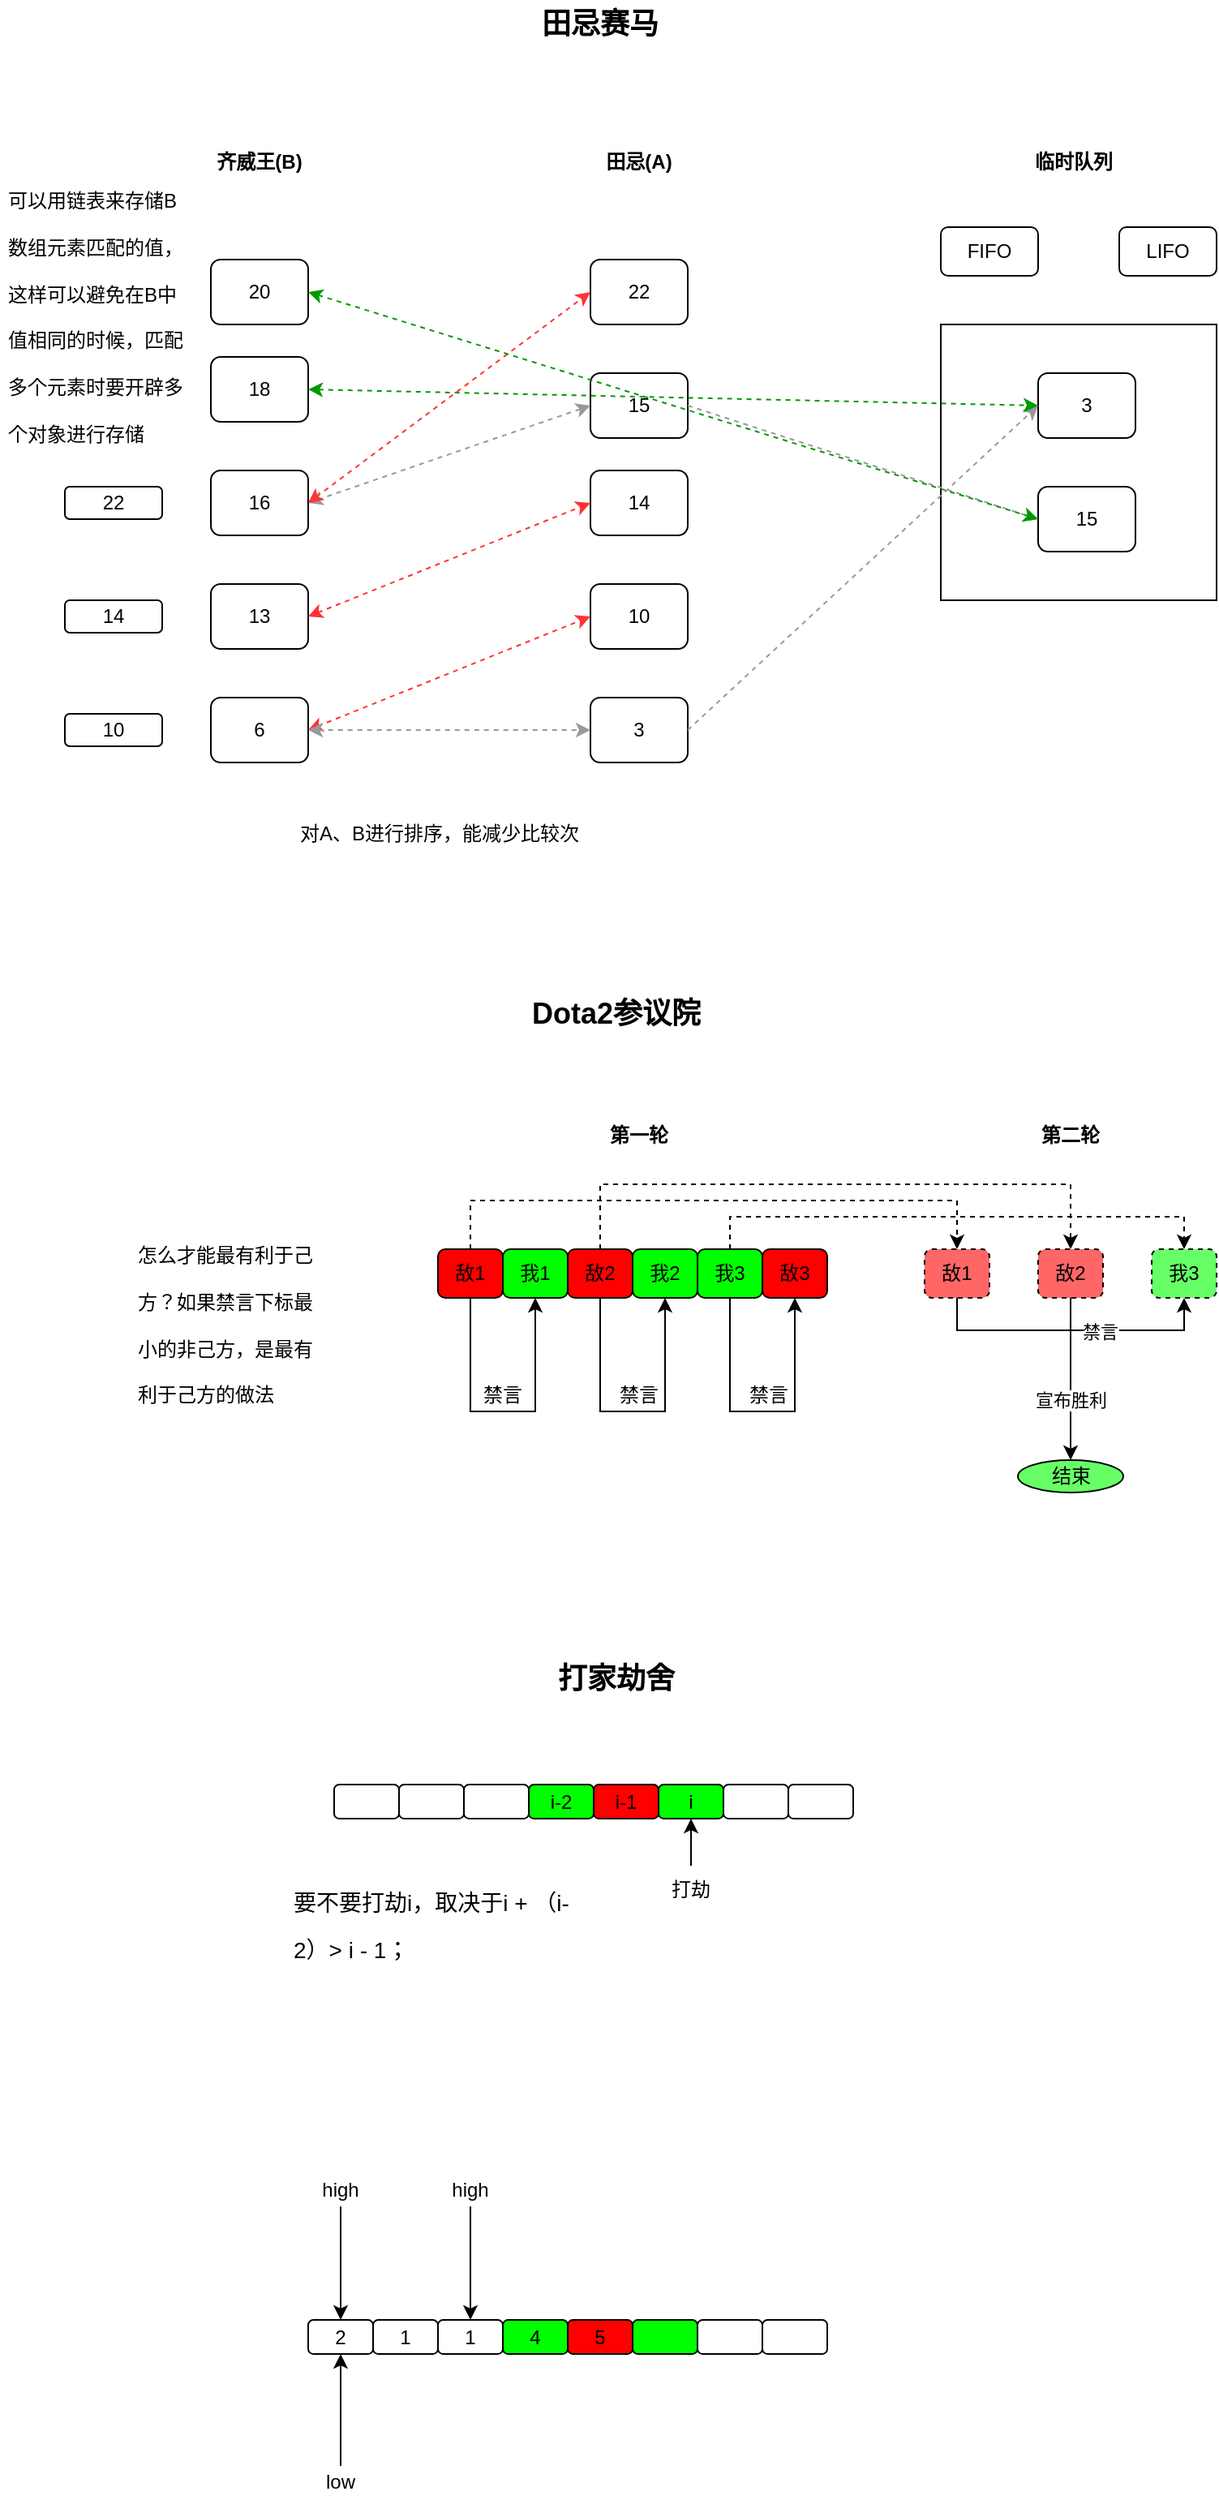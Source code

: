 <mxfile version="15.2.9" type="github">
  <diagram id="M8B92jB95uVXwZjkqpSg" name="第 1 页">
    <mxGraphModel dx="1036" dy="580" grid="1" gridSize="10" guides="1" tooltips="1" connect="1" arrows="1" fold="1" page="1" pageScale="1" pageWidth="827" pageHeight="1169" math="0" shadow="0">
      <root>
        <mxCell id="0" />
        <mxCell id="1" parent="0" />
        <mxCell id="XkrVDyB-vq-3rI1GUVId-1" value="&lt;b&gt;&lt;font style=&quot;font-size: 18px&quot;&gt;田忌赛马&lt;/font&gt;&lt;/b&gt;" style="text;html=1;strokeColor=none;fillColor=none;align=center;verticalAlign=middle;whiteSpace=wrap;rounded=0;fontSize=16;" parent="1" vertex="1">
          <mxGeometry x="350" y="30" width="80" height="30" as="geometry" />
        </mxCell>
        <mxCell id="uETBXoT33YP5iFmjCPUC-2" value="&lt;b&gt;齐威王(B)&lt;/b&gt;" style="text;html=1;strokeColor=none;fillColor=none;align=center;verticalAlign=middle;whiteSpace=wrap;rounded=0;" parent="1" vertex="1">
          <mxGeometry x="150" y="120" width="60" height="20" as="geometry" />
        </mxCell>
        <mxCell id="uETBXoT33YP5iFmjCPUC-3" value="&lt;b&gt;田忌(A)&lt;/b&gt;" style="text;html=1;strokeColor=none;fillColor=none;align=center;verticalAlign=middle;whiteSpace=wrap;rounded=0;" parent="1" vertex="1">
          <mxGeometry x="386" y="120" width="56" height="20" as="geometry" />
        </mxCell>
        <mxCell id="uETBXoT33YP5iFmjCPUC-4" value="20" style="rounded=1;whiteSpace=wrap;html=1;" parent="1" vertex="1">
          <mxGeometry x="150" y="190" width="60" height="40" as="geometry" />
        </mxCell>
        <mxCell id="uETBXoT33YP5iFmjCPUC-5" value="18" style="rounded=1;whiteSpace=wrap;html=1;" parent="1" vertex="1">
          <mxGeometry x="150" y="250" width="60" height="40" as="geometry" />
        </mxCell>
        <mxCell id="uETBXoT33YP5iFmjCPUC-6" value="16" style="rounded=1;whiteSpace=wrap;html=1;" parent="1" vertex="1">
          <mxGeometry x="150" y="320" width="60" height="40" as="geometry" />
        </mxCell>
        <mxCell id="uETBXoT33YP5iFmjCPUC-7" value="13" style="rounded=1;whiteSpace=wrap;html=1;" parent="1" vertex="1">
          <mxGeometry x="150" y="390" width="60" height="40" as="geometry" />
        </mxCell>
        <mxCell id="uETBXoT33YP5iFmjCPUC-8" value="6" style="rounded=1;whiteSpace=wrap;html=1;" parent="1" vertex="1">
          <mxGeometry x="150" y="460" width="60" height="40" as="geometry" />
        </mxCell>
        <mxCell id="uETBXoT33YP5iFmjCPUC-9" value="22" style="rounded=1;whiteSpace=wrap;html=1;" parent="1" vertex="1">
          <mxGeometry x="384" y="190" width="60" height="40" as="geometry" />
        </mxCell>
        <mxCell id="uETBXoT33YP5iFmjCPUC-10" value="15" style="rounded=1;whiteSpace=wrap;html=1;" parent="1" vertex="1">
          <mxGeometry x="384" y="260" width="60" height="40" as="geometry" />
        </mxCell>
        <mxCell id="uETBXoT33YP5iFmjCPUC-11" value="14" style="rounded=1;whiteSpace=wrap;html=1;" parent="1" vertex="1">
          <mxGeometry x="384" y="320" width="60" height="40" as="geometry" />
        </mxCell>
        <mxCell id="uETBXoT33YP5iFmjCPUC-12" value="10" style="rounded=1;whiteSpace=wrap;html=1;" parent="1" vertex="1">
          <mxGeometry x="384" y="390" width="60" height="40" as="geometry" />
        </mxCell>
        <mxCell id="uETBXoT33YP5iFmjCPUC-13" value="3" style="rounded=1;whiteSpace=wrap;html=1;" parent="1" vertex="1">
          <mxGeometry x="384" y="460" width="60" height="40" as="geometry" />
        </mxCell>
        <mxCell id="uETBXoT33YP5iFmjCPUC-14" value="" style="whiteSpace=wrap;html=1;aspect=fixed;" parent="1" vertex="1">
          <mxGeometry x="600" y="230" width="170" height="170" as="geometry" />
        </mxCell>
        <mxCell id="uETBXoT33YP5iFmjCPUC-15" value="FIFO" style="rounded=1;whiteSpace=wrap;html=1;" parent="1" vertex="1">
          <mxGeometry x="600" y="170" width="60" height="30" as="geometry" />
        </mxCell>
        <mxCell id="uETBXoT33YP5iFmjCPUC-16" value="LIFO" style="rounded=1;whiteSpace=wrap;html=1;" parent="1" vertex="1">
          <mxGeometry x="710" y="170" width="60" height="30" as="geometry" />
        </mxCell>
        <mxCell id="uETBXoT33YP5iFmjCPUC-21" value="3" style="rounded=1;whiteSpace=wrap;html=1;" parent="1" vertex="1">
          <mxGeometry x="660" y="260" width="60" height="40" as="geometry" />
        </mxCell>
        <mxCell id="uETBXoT33YP5iFmjCPUC-22" style="rounded=0;orthogonalLoop=1;jettySize=auto;html=1;exitX=1;exitY=0.5;exitDx=0;exitDy=0;entryX=0;entryY=0.5;entryDx=0;entryDy=0;dashed=1;strokeColor=#999999;" parent="1" source="uETBXoT33YP5iFmjCPUC-13" target="uETBXoT33YP5iFmjCPUC-21" edge="1">
          <mxGeometry relative="1" as="geometry" />
        </mxCell>
        <mxCell id="uETBXoT33YP5iFmjCPUC-23" value="" style="endArrow=classic;startArrow=classic;html=1;dashed=1;strokeColor=#FF3333;entryX=0;entryY=0.5;entryDx=0;entryDy=0;exitX=1;exitY=0.5;exitDx=0;exitDy=0;" parent="1" source="uETBXoT33YP5iFmjCPUC-8" target="uETBXoT33YP5iFmjCPUC-12" edge="1">
          <mxGeometry width="50" height="50" relative="1" as="geometry">
            <mxPoint x="230" y="490" as="sourcePoint" />
            <mxPoint x="280" y="440" as="targetPoint" />
            <Array as="points" />
          </mxGeometry>
        </mxCell>
        <mxCell id="uETBXoT33YP5iFmjCPUC-24" value="" style="endArrow=classic;startArrow=classic;html=1;dashed=1;strokeColor=#999999;entryX=0;entryY=0.5;entryDx=0;entryDy=0;exitX=1;exitY=0.5;exitDx=0;exitDy=0;" parent="1" source="uETBXoT33YP5iFmjCPUC-8" target="uETBXoT33YP5iFmjCPUC-13" edge="1">
          <mxGeometry width="50" height="50" relative="1" as="geometry">
            <mxPoint x="240" y="510" as="sourcePoint" />
            <mxPoint x="290" y="460" as="targetPoint" />
            <Array as="points" />
          </mxGeometry>
        </mxCell>
        <mxCell id="uETBXoT33YP5iFmjCPUC-25" value="" style="endArrow=classic;startArrow=classic;html=1;dashed=1;strokeColor=#FF3333;entryX=0;entryY=0.5;entryDx=0;entryDy=0;exitX=1;exitY=0.5;exitDx=0;exitDy=0;" parent="1" edge="1">
          <mxGeometry width="50" height="50" relative="1" as="geometry">
            <mxPoint x="210" y="410" as="sourcePoint" />
            <mxPoint x="384" y="340" as="targetPoint" />
            <Array as="points" />
          </mxGeometry>
        </mxCell>
        <mxCell id="uETBXoT33YP5iFmjCPUC-26" value="" style="endArrow=classic;startArrow=classic;html=1;dashed=1;strokeColor=#999999;entryX=0;entryY=0.5;entryDx=0;entryDy=0;exitX=1;exitY=0.5;exitDx=0;exitDy=0;" parent="1" target="uETBXoT33YP5iFmjCPUC-10" edge="1">
          <mxGeometry width="50" height="50" relative="1" as="geometry">
            <mxPoint x="210" y="340" as="sourcePoint" />
            <mxPoint x="384" y="270" as="targetPoint" />
            <Array as="points" />
          </mxGeometry>
        </mxCell>
        <mxCell id="uETBXoT33YP5iFmjCPUC-27" value="15" style="rounded=1;whiteSpace=wrap;html=1;" parent="1" vertex="1">
          <mxGeometry x="660" y="330" width="60" height="40" as="geometry" />
        </mxCell>
        <mxCell id="uETBXoT33YP5iFmjCPUC-28" value="" style="endArrow=classic;html=1;dashed=1;strokeColor=#999999;entryX=0;entryY=0.5;entryDx=0;entryDy=0;exitX=1;exitY=0.5;exitDx=0;exitDy=0;" parent="1" source="uETBXoT33YP5iFmjCPUC-10" target="uETBXoT33YP5iFmjCPUC-27" edge="1">
          <mxGeometry width="50" height="50" relative="1" as="geometry">
            <mxPoint x="450" y="310" as="sourcePoint" />
            <mxPoint x="500" y="260" as="targetPoint" />
          </mxGeometry>
        </mxCell>
        <mxCell id="uETBXoT33YP5iFmjCPUC-31" value="" style="endArrow=classic;startArrow=classic;html=1;dashed=1;strokeColor=#FF3333;entryX=0;entryY=0.5;entryDx=0;entryDy=0;" parent="1" target="uETBXoT33YP5iFmjCPUC-9" edge="1">
          <mxGeometry width="50" height="50" relative="1" as="geometry">
            <mxPoint x="210" y="340" as="sourcePoint" />
            <mxPoint x="380" y="280" as="targetPoint" />
            <Array as="points">
              <mxPoint x="210" y="340" />
            </Array>
          </mxGeometry>
        </mxCell>
        <mxCell id="uETBXoT33YP5iFmjCPUC-33" value="" style="endArrow=classic;startArrow=classic;html=1;dashed=1;strokeColor=#009900;entryX=0;entryY=0.5;entryDx=0;entryDy=0;" parent="1" target="uETBXoT33YP5iFmjCPUC-21" edge="1">
          <mxGeometry width="50" height="50" relative="1" as="geometry">
            <mxPoint x="210" y="270" as="sourcePoint" />
            <mxPoint x="384" y="140" as="targetPoint" />
            <Array as="points">
              <mxPoint x="210" y="270" />
            </Array>
          </mxGeometry>
        </mxCell>
        <mxCell id="uETBXoT33YP5iFmjCPUC-34" value="" style="endArrow=classic;startArrow=classic;html=1;dashed=1;strokeColor=#009900;" parent="1" edge="1">
          <mxGeometry width="50" height="50" relative="1" as="geometry">
            <mxPoint x="210" y="210" as="sourcePoint" />
            <mxPoint x="660" y="350" as="targetPoint" />
            <Array as="points">
              <mxPoint x="210" y="210" />
            </Array>
          </mxGeometry>
        </mxCell>
        <mxCell id="uETBXoT33YP5iFmjCPUC-35" value="&lt;h1&gt;&lt;span style=&quot;font-weight: 400&quot;&gt;&lt;font style=&quot;font-size: 12px&quot;&gt;对A、B进行排序，能减少比较次数&lt;/font&gt;&lt;/span&gt;&lt;/h1&gt;" style="text;html=1;strokeColor=none;fillColor=none;spacing=5;spacingTop=-20;whiteSpace=wrap;overflow=hidden;rounded=0;" parent="1" vertex="1">
          <mxGeometry x="200" y="520" width="184" height="40" as="geometry" />
        </mxCell>
        <mxCell id="uETBXoT33YP5iFmjCPUC-36" value="&lt;b&gt;临时队列&lt;/b&gt;" style="text;html=1;strokeColor=none;fillColor=none;align=center;verticalAlign=middle;whiteSpace=wrap;rounded=0;" parent="1" vertex="1">
          <mxGeometry x="654" y="120" width="56" height="20" as="geometry" />
        </mxCell>
        <mxCell id="wKy2ZPvWkVKTDeK58-ts-1" value="10" style="rounded=1;whiteSpace=wrap;html=1;" parent="1" vertex="1">
          <mxGeometry x="60" y="470" width="60" height="20" as="geometry" />
        </mxCell>
        <mxCell id="wKy2ZPvWkVKTDeK58-ts-2" value="14" style="rounded=1;whiteSpace=wrap;html=1;" parent="1" vertex="1">
          <mxGeometry x="60" y="400" width="60" height="20" as="geometry" />
        </mxCell>
        <mxCell id="wKy2ZPvWkVKTDeK58-ts-3" value="22" style="rounded=1;whiteSpace=wrap;html=1;" parent="1" vertex="1">
          <mxGeometry x="60" y="330" width="60" height="20" as="geometry" />
        </mxCell>
        <mxCell id="wKy2ZPvWkVKTDeK58-ts-4" value="&lt;h1&gt;&lt;span style=&quot;font-size: 12px ; font-weight: 400&quot;&gt;可以用链表来存储B数组元素匹配的值，这样可以避免在B中值相同的时候，匹配多个元素时要开辟多个对象进行存储&lt;/span&gt;&lt;/h1&gt;" style="text;html=1;strokeColor=none;fillColor=none;spacing=5;spacingTop=-20;whiteSpace=wrap;overflow=hidden;rounded=0;" parent="1" vertex="1">
          <mxGeometry x="20" y="130" width="120" height="180" as="geometry" />
        </mxCell>
        <mxCell id="H4jwJU-knuI5IR78eF1o-2" value="&lt;b&gt;&lt;font style=&quot;font-size: 18px&quot;&gt;Dota2参议院&lt;/font&gt;&lt;/b&gt;" style="text;html=1;strokeColor=none;fillColor=none;align=center;verticalAlign=middle;whiteSpace=wrap;rounded=0;fontSize=16;" parent="1" vertex="1">
          <mxGeometry x="340" y="640" width="120" height="30" as="geometry" />
        </mxCell>
        <mxCell id="H4jwJU-knuI5IR78eF1o-10" style="edgeStyle=orthogonalEdgeStyle;rounded=0;orthogonalLoop=1;jettySize=auto;html=1;exitX=0.5;exitY=1;exitDx=0;exitDy=0;entryX=0.5;entryY=1;entryDx=0;entryDy=0;startArrow=none;" parent="1" source="H4jwJU-knuI5IR78eF1o-3" target="H4jwJU-knuI5IR78eF1o-4" edge="1">
          <mxGeometry relative="1" as="geometry">
            <mxPoint x="320" y="890" as="sourcePoint" />
            <Array as="points">
              <mxPoint x="310" y="900" />
              <mxPoint x="350" y="900" />
            </Array>
          </mxGeometry>
        </mxCell>
        <mxCell id="H4jwJU-knuI5IR78eF1o-24" style="edgeStyle=orthogonalEdgeStyle;rounded=0;orthogonalLoop=1;jettySize=auto;html=1;exitX=0.5;exitY=0;exitDx=0;exitDy=0;entryX=0.5;entryY=0;entryDx=0;entryDy=0;dashed=1;" parent="1" source="H4jwJU-knuI5IR78eF1o-3" target="H4jwJU-knuI5IR78eF1o-13" edge="1">
          <mxGeometry relative="1" as="geometry">
            <Array as="points">
              <mxPoint x="310" y="770" />
              <mxPoint x="610" y="770" />
            </Array>
          </mxGeometry>
        </mxCell>
        <mxCell id="H4jwJU-knuI5IR78eF1o-3" value="敌1" style="rounded=1;whiteSpace=wrap;html=1;fillColor=#FF0000;" parent="1" vertex="1">
          <mxGeometry x="290" y="800" width="40" height="30" as="geometry" />
        </mxCell>
        <mxCell id="H4jwJU-knuI5IR78eF1o-4" value="我1" style="rounded=1;whiteSpace=wrap;html=1;fillColor=#00FF00;" parent="1" vertex="1">
          <mxGeometry x="330" y="800" width="40" height="30" as="geometry" />
        </mxCell>
        <mxCell id="H4jwJU-knuI5IR78eF1o-14" style="edgeStyle=orthogonalEdgeStyle;rounded=0;orthogonalLoop=1;jettySize=auto;html=1;exitX=0.5;exitY=1;exitDx=0;exitDy=0;entryX=0.5;entryY=1;entryDx=0;entryDy=0;" parent="1" source="H4jwJU-knuI5IR78eF1o-5" target="H4jwJU-knuI5IR78eF1o-6" edge="1">
          <mxGeometry relative="1" as="geometry">
            <Array as="points">
              <mxPoint x="390" y="900" />
              <mxPoint x="430" y="900" />
            </Array>
          </mxGeometry>
        </mxCell>
        <mxCell id="H4jwJU-knuI5IR78eF1o-26" style="edgeStyle=orthogonalEdgeStyle;rounded=0;orthogonalLoop=1;jettySize=auto;html=1;exitX=0.5;exitY=0;exitDx=0;exitDy=0;entryX=0.5;entryY=0;entryDx=0;entryDy=0;dashed=1;" parent="1" source="H4jwJU-knuI5IR78eF1o-5" target="H4jwJU-knuI5IR78eF1o-18" edge="1">
          <mxGeometry relative="1" as="geometry">
            <Array as="points">
              <mxPoint x="390" y="760" />
              <mxPoint x="680" y="760" />
            </Array>
          </mxGeometry>
        </mxCell>
        <mxCell id="H4jwJU-knuI5IR78eF1o-5" value="敌2" style="rounded=1;whiteSpace=wrap;html=1;fillColor=#FF0000;" parent="1" vertex="1">
          <mxGeometry x="370" y="800" width="40" height="30" as="geometry" />
        </mxCell>
        <mxCell id="H4jwJU-knuI5IR78eF1o-6" value="我2" style="rounded=1;whiteSpace=wrap;html=1;fillColor=#00FF00;" parent="1" vertex="1">
          <mxGeometry x="410" y="800" width="40" height="30" as="geometry" />
        </mxCell>
        <mxCell id="H4jwJU-knuI5IR78eF1o-27" style="edgeStyle=orthogonalEdgeStyle;rounded=0;orthogonalLoop=1;jettySize=auto;html=1;exitX=0.5;exitY=0;exitDx=0;exitDy=0;entryX=0.5;entryY=0;entryDx=0;entryDy=0;dashed=1;" parent="1" source="H4jwJU-knuI5IR78eF1o-7" target="H4jwJU-knuI5IR78eF1o-21" edge="1">
          <mxGeometry relative="1" as="geometry">
            <Array as="points">
              <mxPoint x="470" y="780" />
              <mxPoint x="750" y="780" />
            </Array>
          </mxGeometry>
        </mxCell>
        <mxCell id="H4jwJU-knuI5IR78eF1o-7" value="我3" style="rounded=1;whiteSpace=wrap;html=1;fillColor=#00FF00;" parent="1" vertex="1">
          <mxGeometry x="450" y="800" width="40" height="30" as="geometry" />
        </mxCell>
        <mxCell id="H4jwJU-knuI5IR78eF1o-8" value="敌3" style="rounded=1;whiteSpace=wrap;html=1;fillColor=#FF0000;" parent="1" vertex="1">
          <mxGeometry x="490" y="800" width="40" height="30" as="geometry" />
        </mxCell>
        <mxCell id="H4jwJU-knuI5IR78eF1o-9" value="&lt;h1&gt;&lt;font style=&quot;font-size: 12px ; font-weight: normal&quot;&gt;怎么才能最有利于己方？如果禁言下标最小的非己方，是最有利于己方的做法&lt;/font&gt;&lt;/h1&gt;" style="text;html=1;strokeColor=none;fillColor=none;spacing=5;spacingTop=-20;whiteSpace=wrap;overflow=hidden;rounded=0;" parent="1" vertex="1">
          <mxGeometry x="100" y="780" width="126" height="130" as="geometry" />
        </mxCell>
        <mxCell id="H4jwJU-knuI5IR78eF1o-28" style="edgeStyle=orthogonalEdgeStyle;rounded=0;orthogonalLoop=1;jettySize=auto;html=1;exitX=0.5;exitY=1;exitDx=0;exitDy=0;entryX=0.5;entryY=1;entryDx=0;entryDy=0;" parent="1" source="H4jwJU-knuI5IR78eF1o-13" target="H4jwJU-knuI5IR78eF1o-21" edge="1">
          <mxGeometry relative="1" as="geometry" />
        </mxCell>
        <mxCell id="H4jwJU-knuI5IR78eF1o-29" value="禁言" style="edgeLabel;html=1;align=center;verticalAlign=middle;resizable=0;points=[];" parent="H4jwJU-knuI5IR78eF1o-28" vertex="1" connectable="0">
          <mxGeometry x="0.196" y="-1" relative="1" as="geometry">
            <mxPoint as="offset" />
          </mxGeometry>
        </mxCell>
        <mxCell id="H4jwJU-knuI5IR78eF1o-13" value="敌1" style="rounded=1;whiteSpace=wrap;html=1;fillColor=#FF6666;dashed=1;" parent="1" vertex="1">
          <mxGeometry x="590" y="800" width="40" height="30" as="geometry" />
        </mxCell>
        <mxCell id="H4jwJU-knuI5IR78eF1o-15" value="禁言" style="text;html=1;strokeColor=none;fillColor=none;align=center;verticalAlign=middle;whiteSpace=wrap;rounded=0;dashed=1;" parent="1" vertex="1">
          <mxGeometry x="394" y="880" width="40" height="20" as="geometry" />
        </mxCell>
        <mxCell id="H4jwJU-knuI5IR78eF1o-17" value="禁言" style="text;html=1;strokeColor=none;fillColor=none;align=center;verticalAlign=middle;whiteSpace=wrap;rounded=0;dashed=1;" parent="1" vertex="1">
          <mxGeometry x="310" y="880" width="40" height="20" as="geometry" />
        </mxCell>
        <mxCell id="H4jwJU-knuI5IR78eF1o-31" style="edgeStyle=orthogonalEdgeStyle;rounded=0;orthogonalLoop=1;jettySize=auto;html=1;exitX=0.5;exitY=1;exitDx=0;exitDy=0;" parent="1" source="H4jwJU-knuI5IR78eF1o-18" target="H4jwJU-knuI5IR78eF1o-30" edge="1">
          <mxGeometry relative="1" as="geometry" />
        </mxCell>
        <mxCell id="H4jwJU-knuI5IR78eF1o-32" value="宣布胜利" style="edgeLabel;html=1;align=center;verticalAlign=middle;resizable=0;points=[];" parent="H4jwJU-knuI5IR78eF1o-31" vertex="1" connectable="0">
          <mxGeometry x="0.26" relative="1" as="geometry">
            <mxPoint as="offset" />
          </mxGeometry>
        </mxCell>
        <mxCell id="H4jwJU-knuI5IR78eF1o-18" value="敌2" style="rounded=1;whiteSpace=wrap;html=1;fillColor=#FF6666;dashed=1;" parent="1" vertex="1">
          <mxGeometry x="660" y="800" width="40" height="30" as="geometry" />
        </mxCell>
        <mxCell id="H4jwJU-knuI5IR78eF1o-19" style="edgeStyle=orthogonalEdgeStyle;rounded=0;orthogonalLoop=1;jettySize=auto;html=1;exitX=0.5;exitY=1;exitDx=0;exitDy=0;entryX=0.5;entryY=1;entryDx=0;entryDy=0;" parent="1" edge="1">
          <mxGeometry relative="1" as="geometry">
            <mxPoint x="470" y="830" as="sourcePoint" />
            <mxPoint x="510" y="830" as="targetPoint" />
            <Array as="points">
              <mxPoint x="470" y="900" />
              <mxPoint x="510" y="900" />
            </Array>
          </mxGeometry>
        </mxCell>
        <mxCell id="H4jwJU-knuI5IR78eF1o-20" value="禁言" style="text;html=1;strokeColor=none;fillColor=none;align=center;verticalAlign=middle;whiteSpace=wrap;rounded=0;dashed=1;" parent="1" vertex="1">
          <mxGeometry x="474" y="880" width="40" height="20" as="geometry" />
        </mxCell>
        <mxCell id="H4jwJU-knuI5IR78eF1o-21" value="我3" style="rounded=1;whiteSpace=wrap;html=1;fillColor=#66FF66;dashed=1;" parent="1" vertex="1">
          <mxGeometry x="730" y="800" width="40" height="30" as="geometry" />
        </mxCell>
        <mxCell id="H4jwJU-knuI5IR78eF1o-22" value="&lt;b&gt;第一轮&lt;/b&gt;" style="text;html=1;strokeColor=none;fillColor=none;align=center;verticalAlign=middle;whiteSpace=wrap;rounded=0;dashed=1;" parent="1" vertex="1">
          <mxGeometry x="394" y="720" width="40" height="20" as="geometry" />
        </mxCell>
        <mxCell id="H4jwJU-knuI5IR78eF1o-23" value="&lt;b&gt;第二轮&lt;/b&gt;" style="text;html=1;strokeColor=none;fillColor=none;align=center;verticalAlign=middle;whiteSpace=wrap;rounded=0;dashed=1;" parent="1" vertex="1">
          <mxGeometry x="660" y="720" width="40" height="20" as="geometry" />
        </mxCell>
        <mxCell id="H4jwJU-knuI5IR78eF1o-30" value="结束" style="ellipse;whiteSpace=wrap;html=1;fillColor=#66FF66;" parent="1" vertex="1">
          <mxGeometry x="647.5" y="930" width="65" height="20" as="geometry" />
        </mxCell>
        <mxCell id="H4jwJU-knuI5IR78eF1o-33" value="&lt;span style=&quot;font-size: 18px&quot;&gt;&lt;b&gt;打家劫舍&lt;/b&gt;&lt;/span&gt;" style="text;html=1;strokeColor=none;fillColor=none;align=center;verticalAlign=middle;whiteSpace=wrap;rounded=0;fontSize=16;" parent="1" vertex="1">
          <mxGeometry x="340" y="1050" width="120" height="30" as="geometry" />
        </mxCell>
        <mxCell id="D4vHqcIAV1TS63jZ_e9V-1" value="" style="rounded=1;whiteSpace=wrap;html=1;fillColor=#FFFFFF;" vertex="1" parent="1">
          <mxGeometry x="306" y="1130" width="40" height="21" as="geometry" />
        </mxCell>
        <mxCell id="D4vHqcIAV1TS63jZ_e9V-2" value="i-2" style="rounded=1;whiteSpace=wrap;html=1;fillColor=#00FF00;" vertex="1" parent="1">
          <mxGeometry x="346" y="1130" width="40" height="21" as="geometry" />
        </mxCell>
        <mxCell id="D4vHqcIAV1TS63jZ_e9V-3" value="i-1" style="rounded=1;whiteSpace=wrap;html=1;fillColor=#FF0000;" vertex="1" parent="1">
          <mxGeometry x="386" y="1130" width="40" height="21" as="geometry" />
        </mxCell>
        <mxCell id="D4vHqcIAV1TS63jZ_e9V-4" value="i" style="rounded=1;whiteSpace=wrap;html=1;fillColor=#00FF00;" vertex="1" parent="1">
          <mxGeometry x="426" y="1130" width="40" height="21" as="geometry" />
        </mxCell>
        <mxCell id="D4vHqcIAV1TS63jZ_e9V-5" value="" style="rounded=1;whiteSpace=wrap;html=1;" vertex="1" parent="1">
          <mxGeometry x="466" y="1130" width="40" height="21" as="geometry" />
        </mxCell>
        <mxCell id="D4vHqcIAV1TS63jZ_e9V-6" value="" style="rounded=1;whiteSpace=wrap;html=1;" vertex="1" parent="1">
          <mxGeometry x="506" y="1130" width="40" height="21" as="geometry" />
        </mxCell>
        <mxCell id="D4vHqcIAV1TS63jZ_e9V-7" value="" style="rounded=1;whiteSpace=wrap;html=1;" vertex="1" parent="1">
          <mxGeometry x="266" y="1130" width="40" height="21" as="geometry" />
        </mxCell>
        <mxCell id="D4vHqcIAV1TS63jZ_e9V-8" value="" style="rounded=1;whiteSpace=wrap;html=1;" vertex="1" parent="1">
          <mxGeometry x="226" y="1130" width="40" height="21" as="geometry" />
        </mxCell>
        <mxCell id="D4vHqcIAV1TS63jZ_e9V-10" style="edgeStyle=orthogonalEdgeStyle;rounded=0;orthogonalLoop=1;jettySize=auto;html=1;exitX=0.5;exitY=0;exitDx=0;exitDy=0;entryX=0.5;entryY=1;entryDx=0;entryDy=0;" edge="1" parent="1" source="D4vHqcIAV1TS63jZ_e9V-9" target="D4vHqcIAV1TS63jZ_e9V-4">
          <mxGeometry relative="1" as="geometry" />
        </mxCell>
        <mxCell id="D4vHqcIAV1TS63jZ_e9V-9" value="打劫" style="text;html=1;strokeColor=none;fillColor=none;align=center;verticalAlign=middle;whiteSpace=wrap;rounded=0;" vertex="1" parent="1">
          <mxGeometry x="426" y="1180" width="40" height="30" as="geometry" />
        </mxCell>
        <mxCell id="D4vHqcIAV1TS63jZ_e9V-11" value="&lt;h1&gt;&lt;font style=&quot;font-size: 14px ; font-weight: normal&quot;&gt;要不要打劫i，取决于i + （i-2）&amp;gt; i - 1；&lt;/font&gt;&lt;/h1&gt;" style="text;html=1;strokeColor=none;fillColor=none;spacing=5;spacingTop=-20;whiteSpace=wrap;overflow=hidden;rounded=0;" vertex="1" parent="1">
          <mxGeometry x="196" y="1180" width="180" height="60" as="geometry" />
        </mxCell>
        <mxCell id="D4vHqcIAV1TS63jZ_e9V-12" value="1" style="rounded=1;whiteSpace=wrap;html=1;fillColor=#FFFFFF;" vertex="1" parent="1">
          <mxGeometry x="290" y="1460" width="40" height="21" as="geometry" />
        </mxCell>
        <mxCell id="D4vHqcIAV1TS63jZ_e9V-13" value="4" style="rounded=1;whiteSpace=wrap;html=1;fillColor=#00FF00;" vertex="1" parent="1">
          <mxGeometry x="330" y="1460" width="40" height="21" as="geometry" />
        </mxCell>
        <mxCell id="D4vHqcIAV1TS63jZ_e9V-14" value="5" style="rounded=1;whiteSpace=wrap;html=1;fillColor=#FF0000;" vertex="1" parent="1">
          <mxGeometry x="370" y="1460" width="40" height="21" as="geometry" />
        </mxCell>
        <mxCell id="D4vHqcIAV1TS63jZ_e9V-15" value="" style="rounded=1;whiteSpace=wrap;html=1;fillColor=#00FF00;" vertex="1" parent="1">
          <mxGeometry x="410" y="1460" width="40" height="21" as="geometry" />
        </mxCell>
        <mxCell id="D4vHqcIAV1TS63jZ_e9V-16" value="" style="rounded=1;whiteSpace=wrap;html=1;" vertex="1" parent="1">
          <mxGeometry x="450" y="1460" width="40" height="21" as="geometry" />
        </mxCell>
        <mxCell id="D4vHqcIAV1TS63jZ_e9V-17" value="" style="rounded=1;whiteSpace=wrap;html=1;" vertex="1" parent="1">
          <mxGeometry x="490" y="1460" width="40" height="21" as="geometry" />
        </mxCell>
        <mxCell id="D4vHqcIAV1TS63jZ_e9V-18" value="1" style="rounded=1;whiteSpace=wrap;html=1;" vertex="1" parent="1">
          <mxGeometry x="250" y="1460" width="40" height="21" as="geometry" />
        </mxCell>
        <mxCell id="D4vHqcIAV1TS63jZ_e9V-19" value="2" style="rounded=1;whiteSpace=wrap;html=1;" vertex="1" parent="1">
          <mxGeometry x="210" y="1460" width="40" height="21" as="geometry" />
        </mxCell>
        <mxCell id="D4vHqcIAV1TS63jZ_e9V-24" style="edgeStyle=orthogonalEdgeStyle;rounded=0;orthogonalLoop=1;jettySize=auto;html=1;exitX=0.5;exitY=1;exitDx=0;exitDy=0;entryX=0.5;entryY=0;entryDx=0;entryDy=0;" edge="1" parent="1" source="D4vHqcIAV1TS63jZ_e9V-20" target="D4vHqcIAV1TS63jZ_e9V-19">
          <mxGeometry relative="1" as="geometry" />
        </mxCell>
        <mxCell id="D4vHqcIAV1TS63jZ_e9V-20" value="high" style="text;html=1;strokeColor=none;fillColor=none;align=center;verticalAlign=middle;whiteSpace=wrap;rounded=0;" vertex="1" parent="1">
          <mxGeometry x="210" y="1370" width="40" height="20" as="geometry" />
        </mxCell>
        <mxCell id="D4vHqcIAV1TS63jZ_e9V-23" style="edgeStyle=orthogonalEdgeStyle;rounded=0;orthogonalLoop=1;jettySize=auto;html=1;exitX=0.5;exitY=0;exitDx=0;exitDy=0;entryX=0.5;entryY=1;entryDx=0;entryDy=0;" edge="1" parent="1" source="D4vHqcIAV1TS63jZ_e9V-22" target="D4vHqcIAV1TS63jZ_e9V-19">
          <mxGeometry relative="1" as="geometry" />
        </mxCell>
        <mxCell id="D4vHqcIAV1TS63jZ_e9V-22" value="low" style="text;html=1;strokeColor=none;fillColor=none;align=center;verticalAlign=middle;whiteSpace=wrap;rounded=0;" vertex="1" parent="1">
          <mxGeometry x="210" y="1550" width="40" height="20" as="geometry" />
        </mxCell>
        <mxCell id="D4vHqcIAV1TS63jZ_e9V-26" style="edgeStyle=orthogonalEdgeStyle;rounded=0;orthogonalLoop=1;jettySize=auto;html=1;exitX=0.5;exitY=1;exitDx=0;exitDy=0;entryX=0.5;entryY=0;entryDx=0;entryDy=0;" edge="1" parent="1" source="D4vHqcIAV1TS63jZ_e9V-25" target="D4vHqcIAV1TS63jZ_e9V-12">
          <mxGeometry relative="1" as="geometry" />
        </mxCell>
        <mxCell id="D4vHqcIAV1TS63jZ_e9V-25" value="high" style="text;html=1;strokeColor=none;fillColor=none;align=center;verticalAlign=middle;whiteSpace=wrap;rounded=0;" vertex="1" parent="1">
          <mxGeometry x="290" y="1370" width="40" height="20" as="geometry" />
        </mxCell>
      </root>
    </mxGraphModel>
  </diagram>
</mxfile>

